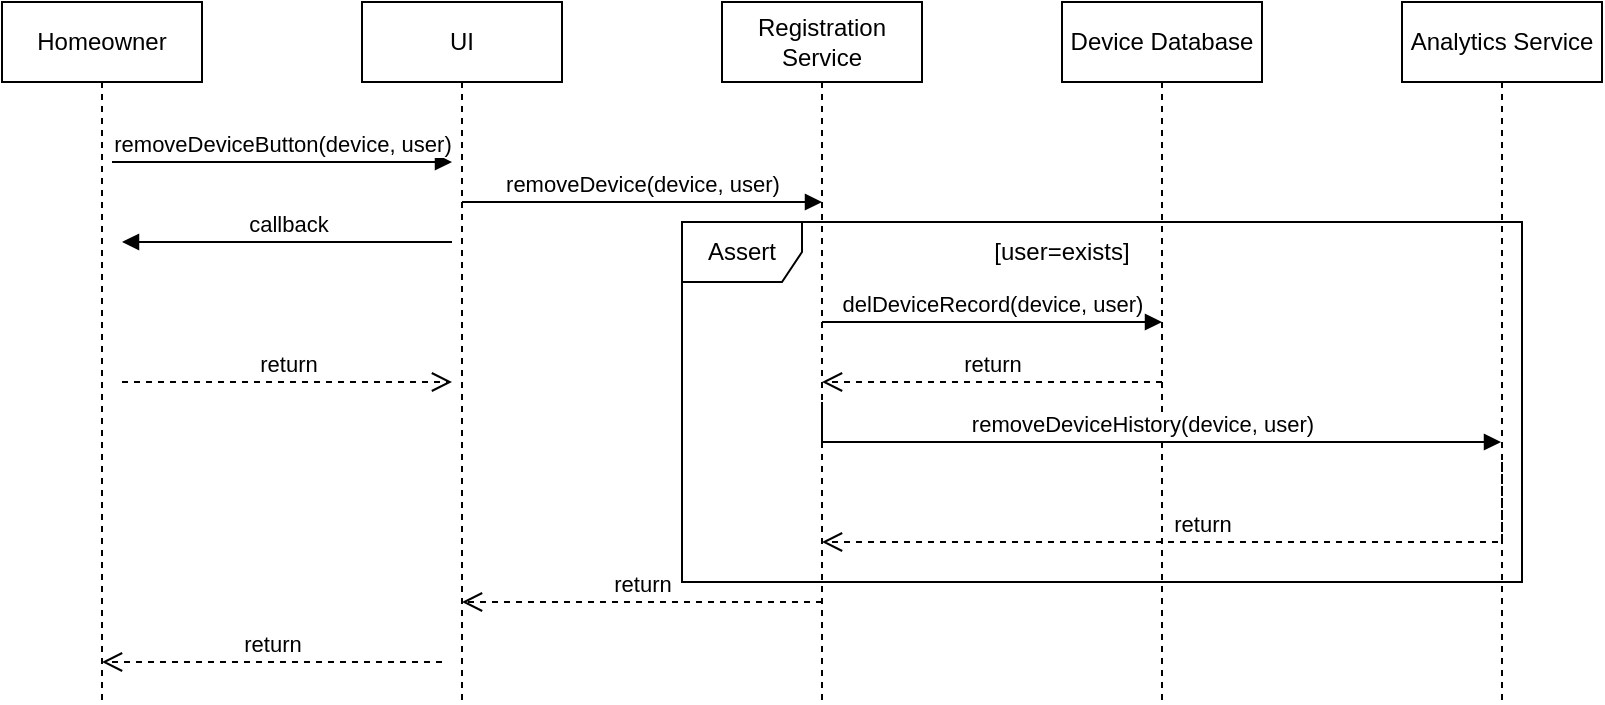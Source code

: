 <mxfile version="22.0.4" type="github">
  <diagram name="Page-1" id="2YBvvXClWsGukQMizWep">
    <mxGraphModel dx="994" dy="674" grid="1" gridSize="10" guides="1" tooltips="1" connect="1" arrows="1" fold="1" page="1" pageScale="1" pageWidth="850" pageHeight="1100" math="0" shadow="0">
      <root>
        <mxCell id="0" />
        <mxCell id="1" parent="0" />
        <mxCell id="aM9ryv3xv72pqoxQDRHE-1" value="Homeowner" style="shape=umlLifeline;perimeter=lifelinePerimeter;whiteSpace=wrap;html=1;container=0;dropTarget=0;collapsible=0;recursiveResize=0;outlineConnect=0;portConstraint=eastwest;newEdgeStyle={&quot;edgeStyle&quot;:&quot;elbowEdgeStyle&quot;,&quot;elbow&quot;:&quot;vertical&quot;,&quot;curved&quot;:0,&quot;rounded&quot;:0};" parent="1" vertex="1">
          <mxGeometry x="40" y="40" width="100" height="350" as="geometry" />
        </mxCell>
        <mxCell id="aM9ryv3xv72pqoxQDRHE-5" value="UI" style="shape=umlLifeline;perimeter=lifelinePerimeter;whiteSpace=wrap;html=1;container=0;dropTarget=0;collapsible=0;recursiveResize=0;outlineConnect=0;portConstraint=eastwest;newEdgeStyle={&quot;edgeStyle&quot;:&quot;elbowEdgeStyle&quot;,&quot;elbow&quot;:&quot;vertical&quot;,&quot;curved&quot;:0,&quot;rounded&quot;:0};" parent="1" vertex="1">
          <mxGeometry x="220" y="40" width="100" height="350" as="geometry" />
        </mxCell>
        <mxCell id="aM9ryv3xv72pqoxQDRHE-7" value="removeDeviceButton(device, user)" style="html=1;verticalAlign=bottom;endArrow=block;edgeStyle=elbowEdgeStyle;elbow=vertical;curved=0;rounded=0;" parent="1" edge="1">
          <mxGeometry relative="1" as="geometry">
            <mxPoint x="95" y="120" as="sourcePoint" />
            <Array as="points">
              <mxPoint x="180" y="120" />
            </Array>
            <mxPoint x="265" y="120" as="targetPoint" />
          </mxGeometry>
        </mxCell>
        <mxCell id="aM9ryv3xv72pqoxQDRHE-8" value="return" style="html=1;verticalAlign=bottom;endArrow=open;dashed=1;endSize=8;edgeStyle=elbowEdgeStyle;elbow=vertical;curved=0;rounded=0;" parent="1" edge="1">
          <mxGeometry relative="1" as="geometry">
            <mxPoint x="90" y="370" as="targetPoint" />
            <Array as="points">
              <mxPoint x="185" y="370" />
            </Array>
            <mxPoint x="260" y="370" as="sourcePoint" />
          </mxGeometry>
        </mxCell>
        <mxCell id="aM9ryv3xv72pqoxQDRHE-9" value="callback" style="html=1;verticalAlign=bottom;endArrow=block;edgeStyle=elbowEdgeStyle;elbow=vertical;curved=0;rounded=0;" parent="1" edge="1">
          <mxGeometry relative="1" as="geometry">
            <mxPoint x="265" y="160" as="sourcePoint" />
            <Array as="points">
              <mxPoint x="190" y="160" />
            </Array>
            <mxPoint x="100" y="160" as="targetPoint" />
          </mxGeometry>
        </mxCell>
        <mxCell id="aM9ryv3xv72pqoxQDRHE-10" value="return" style="html=1;verticalAlign=bottom;endArrow=open;dashed=1;endSize=8;edgeStyle=elbowEdgeStyle;elbow=vertical;curved=0;rounded=0;" parent="1" edge="1">
          <mxGeometry relative="1" as="geometry">
            <mxPoint x="265" y="230" as="targetPoint" />
            <Array as="points">
              <mxPoint x="180" y="230" />
            </Array>
            <mxPoint x="100" y="230" as="sourcePoint" />
          </mxGeometry>
        </mxCell>
        <mxCell id="Pr3ObLmR7x0pxgrijYbE-1" value="Registration Service" style="shape=umlLifeline;perimeter=lifelinePerimeter;whiteSpace=wrap;html=1;container=0;dropTarget=0;collapsible=0;recursiveResize=0;outlineConnect=0;portConstraint=eastwest;newEdgeStyle={&quot;edgeStyle&quot;:&quot;elbowEdgeStyle&quot;,&quot;elbow&quot;:&quot;vertical&quot;,&quot;curved&quot;:0,&quot;rounded&quot;:0};" vertex="1" parent="1">
          <mxGeometry x="400" y="40" width="100" height="350" as="geometry" />
        </mxCell>
        <mxCell id="Pr3ObLmR7x0pxgrijYbE-2" value="Device Database" style="shape=umlLifeline;perimeter=lifelinePerimeter;whiteSpace=wrap;html=1;container=0;dropTarget=0;collapsible=0;recursiveResize=0;outlineConnect=0;portConstraint=eastwest;newEdgeStyle={&quot;edgeStyle&quot;:&quot;elbowEdgeStyle&quot;,&quot;elbow&quot;:&quot;vertical&quot;,&quot;curved&quot;:0,&quot;rounded&quot;:0};" vertex="1" parent="1">
          <mxGeometry x="570" y="40" width="100" height="350" as="geometry" />
        </mxCell>
        <mxCell id="Pr3ObLmR7x0pxgrijYbE-3" value="Analytics Service" style="shape=umlLifeline;perimeter=lifelinePerimeter;whiteSpace=wrap;html=1;container=0;dropTarget=0;collapsible=0;recursiveResize=0;outlineConnect=0;portConstraint=eastwest;newEdgeStyle={&quot;edgeStyle&quot;:&quot;elbowEdgeStyle&quot;,&quot;elbow&quot;:&quot;vertical&quot;,&quot;curved&quot;:0,&quot;rounded&quot;:0};" vertex="1" parent="1">
          <mxGeometry x="740" y="40" width="100" height="350" as="geometry" />
        </mxCell>
        <mxCell id="Pr3ObLmR7x0pxgrijYbE-4" value="removeDevice(device, user)" style="html=1;verticalAlign=bottom;endArrow=block;edgeStyle=elbowEdgeStyle;elbow=vertical;curved=0;rounded=0;" edge="1" parent="1" source="aM9ryv3xv72pqoxQDRHE-5">
          <mxGeometry relative="1" as="geometry">
            <mxPoint x="280" y="140" as="sourcePoint" />
            <Array as="points">
              <mxPoint x="365" y="140" />
            </Array>
            <mxPoint x="450" y="140" as="targetPoint" />
          </mxGeometry>
        </mxCell>
        <mxCell id="Pr3ObLmR7x0pxgrijYbE-5" value="delDeviceRecord(device, user)" style="html=1;verticalAlign=bottom;endArrow=block;edgeStyle=elbowEdgeStyle;elbow=vertical;curved=0;rounded=0;" edge="1" parent="1">
          <mxGeometry relative="1" as="geometry">
            <mxPoint x="450" y="200" as="sourcePoint" />
            <Array as="points">
              <mxPoint x="545" y="200" />
            </Array>
            <mxPoint x="620" y="200" as="targetPoint" />
          </mxGeometry>
        </mxCell>
        <mxCell id="Pr3ObLmR7x0pxgrijYbE-6" value="removeDeviceHistory(device, user)" style="html=1;verticalAlign=bottom;endArrow=block;edgeStyle=elbowEdgeStyle;elbow=vertical;curved=0;rounded=0;" edge="1" parent="1" target="Pr3ObLmR7x0pxgrijYbE-3">
          <mxGeometry relative="1" as="geometry">
            <mxPoint x="450" y="240" as="sourcePoint" />
            <Array as="points">
              <mxPoint x="500" y="260" />
              <mxPoint x="720" y="240" />
              <mxPoint x="545" y="210" />
            </Array>
            <mxPoint x="620" y="210" as="targetPoint" />
          </mxGeometry>
        </mxCell>
        <mxCell id="Pr3ObLmR7x0pxgrijYbE-7" value="return" style="html=1;verticalAlign=bottom;endArrow=open;dashed=1;endSize=8;edgeStyle=elbowEdgeStyle;elbow=vertical;curved=0;rounded=0;" edge="1" parent="1">
          <mxGeometry relative="1" as="geometry">
            <mxPoint x="450" y="230" as="targetPoint" />
            <Array as="points">
              <mxPoint x="545" y="230" />
            </Array>
            <mxPoint x="620" y="230" as="sourcePoint" />
          </mxGeometry>
        </mxCell>
        <mxCell id="Pr3ObLmR7x0pxgrijYbE-8" value="return" style="html=1;verticalAlign=bottom;endArrow=open;dashed=1;endSize=8;edgeStyle=elbowEdgeStyle;elbow=vertical;curved=0;rounded=0;" edge="1" parent="1" target="Pr3ObLmR7x0pxgrijYbE-1">
          <mxGeometry relative="1" as="geometry">
            <mxPoint x="620" y="270" as="targetPoint" />
            <Array as="points">
              <mxPoint x="480" y="310" />
              <mxPoint x="480" y="290" />
              <mxPoint x="715" y="270" />
            </Array>
            <mxPoint x="790" y="270" as="sourcePoint" />
          </mxGeometry>
        </mxCell>
        <mxCell id="Pr3ObLmR7x0pxgrijYbE-9" value="return" style="html=1;verticalAlign=bottom;endArrow=open;dashed=1;endSize=8;edgeStyle=elbowEdgeStyle;elbow=vertical;curved=0;rounded=0;" edge="1" parent="1">
          <mxGeometry relative="1" as="geometry">
            <mxPoint x="270" y="340" as="targetPoint" />
            <Array as="points">
              <mxPoint x="375" y="340" />
            </Array>
            <mxPoint x="450" y="340" as="sourcePoint" />
          </mxGeometry>
        </mxCell>
        <mxCell id="Pr3ObLmR7x0pxgrijYbE-10" value="Assert" style="shape=umlFrame;whiteSpace=wrap;html=1;pointerEvents=0;" vertex="1" parent="1">
          <mxGeometry x="380" y="150" width="420" height="180" as="geometry" />
        </mxCell>
        <mxCell id="Pr3ObLmR7x0pxgrijYbE-12" value="[user=exists]" style="text;html=1;strokeColor=none;fillColor=none;align=center;verticalAlign=middle;whiteSpace=wrap;rounded=0;" vertex="1" parent="1">
          <mxGeometry x="540" y="150" width="60" height="30" as="geometry" />
        </mxCell>
      </root>
    </mxGraphModel>
  </diagram>
</mxfile>
